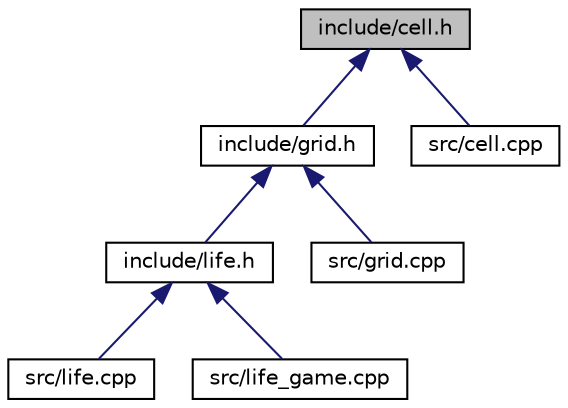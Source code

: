 digraph "include/cell.h"
{
  edge [fontname="Helvetica",fontsize="10",labelfontname="Helvetica",labelfontsize="10"];
  node [fontname="Helvetica",fontsize="10",shape=record];
  Node1 [label="include/cell.h",height=0.2,width=0.4,color="black", fillcolor="grey75", style="filled", fontcolor="black"];
  Node1 -> Node2 [dir="back",color="midnightblue",fontsize="10",style="solid"];
  Node2 [label="include/grid.h",height=0.2,width=0.4,color="black", fillcolor="white", style="filled",URL="$grid_8h.html"];
  Node2 -> Node3 [dir="back",color="midnightblue",fontsize="10",style="solid"];
  Node3 [label="include/life.h",height=0.2,width=0.4,color="black", fillcolor="white", style="filled",URL="$life_8h.html"];
  Node3 -> Node4 [dir="back",color="midnightblue",fontsize="10",style="solid"];
  Node4 [label="src/life.cpp",height=0.2,width=0.4,color="black", fillcolor="white", style="filled",URL="$life_8cpp.html"];
  Node3 -> Node5 [dir="back",color="midnightblue",fontsize="10",style="solid"];
  Node5 [label="src/life_game.cpp",height=0.2,width=0.4,color="black", fillcolor="white", style="filled",URL="$life__game_8cpp.html"];
  Node2 -> Node6 [dir="back",color="midnightblue",fontsize="10",style="solid"];
  Node6 [label="src/grid.cpp",height=0.2,width=0.4,color="black", fillcolor="white", style="filled",URL="$grid_8cpp.html"];
  Node1 -> Node7 [dir="back",color="midnightblue",fontsize="10",style="solid"];
  Node7 [label="src/cell.cpp",height=0.2,width=0.4,color="black", fillcolor="white", style="filled",URL="$cell_8cpp.html"];
}
